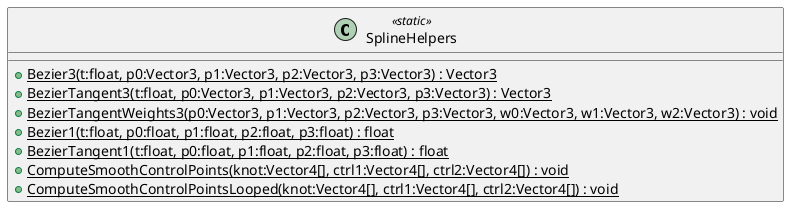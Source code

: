 @startuml
class SplineHelpers <<static>> {
    + {static} Bezier3(t:float, p0:Vector3, p1:Vector3, p2:Vector3, p3:Vector3) : Vector3
    + {static} BezierTangent3(t:float, p0:Vector3, p1:Vector3, p2:Vector3, p3:Vector3) : Vector3
    + {static} BezierTangentWeights3(p0:Vector3, p1:Vector3, p2:Vector3, p3:Vector3, w0:Vector3, w1:Vector3, w2:Vector3) : void
    + {static} Bezier1(t:float, p0:float, p1:float, p2:float, p3:float) : float
    + {static} BezierTangent1(t:float, p0:float, p1:float, p2:float, p3:float) : float
    + {static} ComputeSmoothControlPoints(knot:Vector4[], ctrl1:Vector4[], ctrl2:Vector4[]) : void
    + {static} ComputeSmoothControlPointsLooped(knot:Vector4[], ctrl1:Vector4[], ctrl2:Vector4[]) : void
}
@enduml
